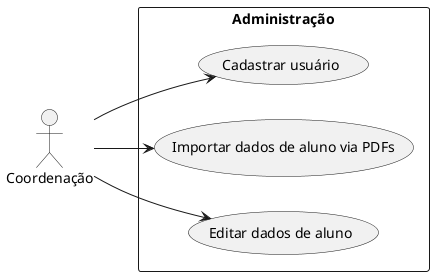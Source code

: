 @startuml
left to right direction

:Coordenação: as coord

rectangle Administração {
    (Cadastrar usuário) as cadastrar
    coord --> cadastrar

    (Importar dados de aluno via PDFs) as importar
    coord --> importar

    (Editar dados de aluno) as editar
    coord --> editar
}
@enduml